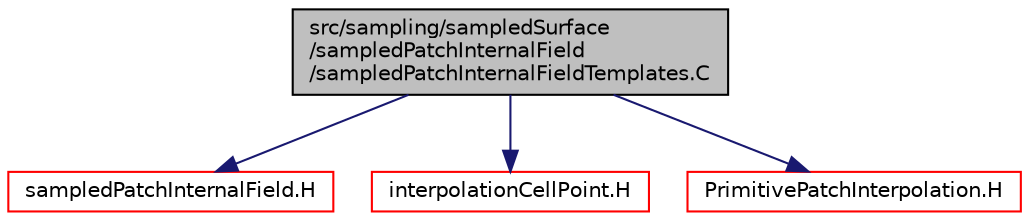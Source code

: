 digraph "src/sampling/sampledSurface/sampledPatchInternalField/sampledPatchInternalFieldTemplates.C"
{
  bgcolor="transparent";
  edge [fontname="Helvetica",fontsize="10",labelfontname="Helvetica",labelfontsize="10"];
  node [fontname="Helvetica",fontsize="10",shape=record];
  Node1 [label="src/sampling/sampledSurface\l/sampledPatchInternalField\l/sampledPatchInternalFieldTemplates.C",height=0.2,width=0.4,color="black", fillcolor="grey75", style="filled", fontcolor="black"];
  Node1 -> Node2 [color="midnightblue",fontsize="10",style="solid",fontname="Helvetica"];
  Node2 [label="sampledPatchInternalField.H",height=0.2,width=0.4,color="red",URL="$a09729.html"];
  Node1 -> Node3 [color="midnightblue",fontsize="10",style="solid",fontname="Helvetica"];
  Node3 [label="interpolationCellPoint.H",height=0.2,width=0.4,color="red",URL="$a05993.html"];
  Node1 -> Node4 [color="midnightblue",fontsize="10",style="solid",fontname="Helvetica"];
  Node4 [label="PrimitivePatchInterpolation.H",height=0.2,width=0.4,color="red",URL="$a08278.html"];
}
